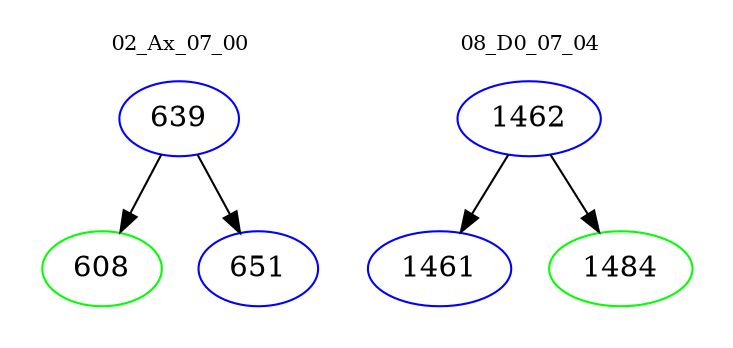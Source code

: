 digraph{
subgraph cluster_0 {
color = white
label = "02_Ax_07_00";
fontsize=10;
T0_639 [label="639", color="blue"]
T0_639 -> T0_608 [color="black"]
T0_608 [label="608", color="green"]
T0_639 -> T0_651 [color="black"]
T0_651 [label="651", color="blue"]
}
subgraph cluster_1 {
color = white
label = "08_D0_07_04";
fontsize=10;
T1_1462 [label="1462", color="blue"]
T1_1462 -> T1_1461 [color="black"]
T1_1461 [label="1461", color="blue"]
T1_1462 -> T1_1484 [color="black"]
T1_1484 [label="1484", color="green"]
}
}
